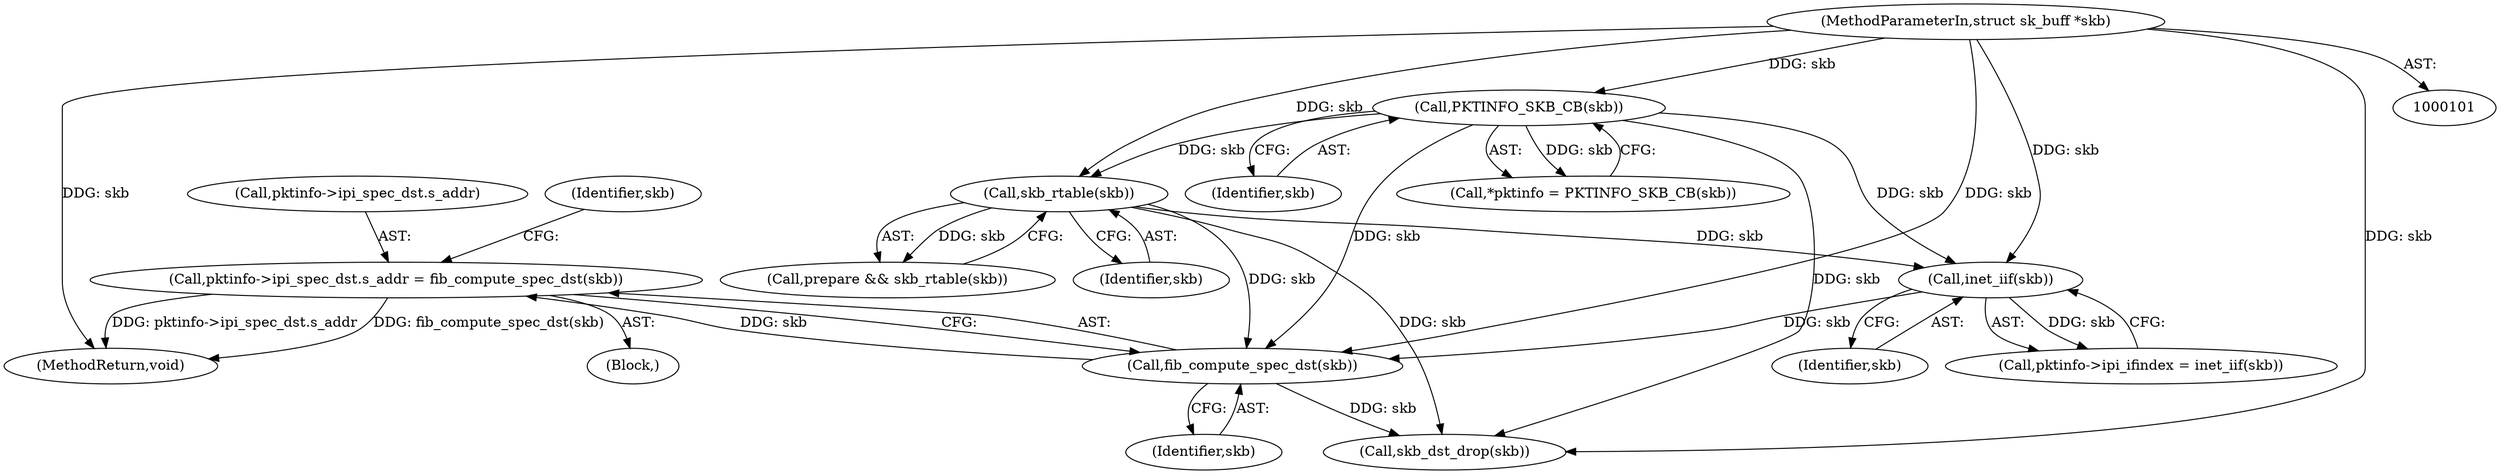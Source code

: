 digraph "0_linux_34b2cef20f19c87999fff3da4071e66937db9644@pointer" {
"1000140" [label="(Call,pktinfo->ipi_spec_dst.s_addr = fib_compute_spec_dst(skb))"];
"1000146" [label="(Call,fib_compute_spec_dst(skb))"];
"1000125" [label="(Call,skb_rtable(skb))"];
"1000108" [label="(Call,PKTINFO_SKB_CB(skb))"];
"1000103" [label="(MethodParameterIn,struct sk_buff *skb)"];
"1000138" [label="(Call,inet_iif(skb))"];
"1000163" [label="(Identifier,skb)"];
"1000134" [label="(Call,pktinfo->ipi_ifindex = inet_iif(skb))"];
"1000109" [label="(Identifier,skb)"];
"1000125" [label="(Call,skb_rtable(skb))"];
"1000108" [label="(Call,PKTINFO_SKB_CB(skb))"];
"1000164" [label="(MethodReturn,void)"];
"1000103" [label="(MethodParameterIn,struct sk_buff *skb)"];
"1000146" [label="(Call,fib_compute_spec_dst(skb))"];
"1000147" [label="(Identifier,skb)"];
"1000140" [label="(Call,pktinfo->ipi_spec_dst.s_addr = fib_compute_spec_dst(skb))"];
"1000106" [label="(Call,*pktinfo = PKTINFO_SKB_CB(skb))"];
"1000162" [label="(Call,skb_dst_drop(skb))"];
"1000126" [label="(Identifier,skb)"];
"1000139" [label="(Identifier,skb)"];
"1000141" [label="(Call,pktinfo->ipi_spec_dst.s_addr)"];
"1000138" [label="(Call,inet_iif(skb))"];
"1000127" [label="(Block,)"];
"1000123" [label="(Call,prepare && skb_rtable(skb))"];
"1000140" -> "1000127"  [label="AST: "];
"1000140" -> "1000146"  [label="CFG: "];
"1000141" -> "1000140"  [label="AST: "];
"1000146" -> "1000140"  [label="AST: "];
"1000163" -> "1000140"  [label="CFG: "];
"1000140" -> "1000164"  [label="DDG: pktinfo->ipi_spec_dst.s_addr"];
"1000140" -> "1000164"  [label="DDG: fib_compute_spec_dst(skb)"];
"1000146" -> "1000140"  [label="DDG: skb"];
"1000146" -> "1000147"  [label="CFG: "];
"1000147" -> "1000146"  [label="AST: "];
"1000125" -> "1000146"  [label="DDG: skb"];
"1000138" -> "1000146"  [label="DDG: skb"];
"1000108" -> "1000146"  [label="DDG: skb"];
"1000103" -> "1000146"  [label="DDG: skb"];
"1000146" -> "1000162"  [label="DDG: skb"];
"1000125" -> "1000123"  [label="AST: "];
"1000125" -> "1000126"  [label="CFG: "];
"1000126" -> "1000125"  [label="AST: "];
"1000123" -> "1000125"  [label="CFG: "];
"1000125" -> "1000123"  [label="DDG: skb"];
"1000108" -> "1000125"  [label="DDG: skb"];
"1000103" -> "1000125"  [label="DDG: skb"];
"1000125" -> "1000138"  [label="DDG: skb"];
"1000125" -> "1000162"  [label="DDG: skb"];
"1000108" -> "1000106"  [label="AST: "];
"1000108" -> "1000109"  [label="CFG: "];
"1000109" -> "1000108"  [label="AST: "];
"1000106" -> "1000108"  [label="CFG: "];
"1000108" -> "1000106"  [label="DDG: skb"];
"1000103" -> "1000108"  [label="DDG: skb"];
"1000108" -> "1000138"  [label="DDG: skb"];
"1000108" -> "1000162"  [label="DDG: skb"];
"1000103" -> "1000101"  [label="AST: "];
"1000103" -> "1000164"  [label="DDG: skb"];
"1000103" -> "1000138"  [label="DDG: skb"];
"1000103" -> "1000162"  [label="DDG: skb"];
"1000138" -> "1000134"  [label="AST: "];
"1000138" -> "1000139"  [label="CFG: "];
"1000139" -> "1000138"  [label="AST: "];
"1000134" -> "1000138"  [label="CFG: "];
"1000138" -> "1000134"  [label="DDG: skb"];
}
